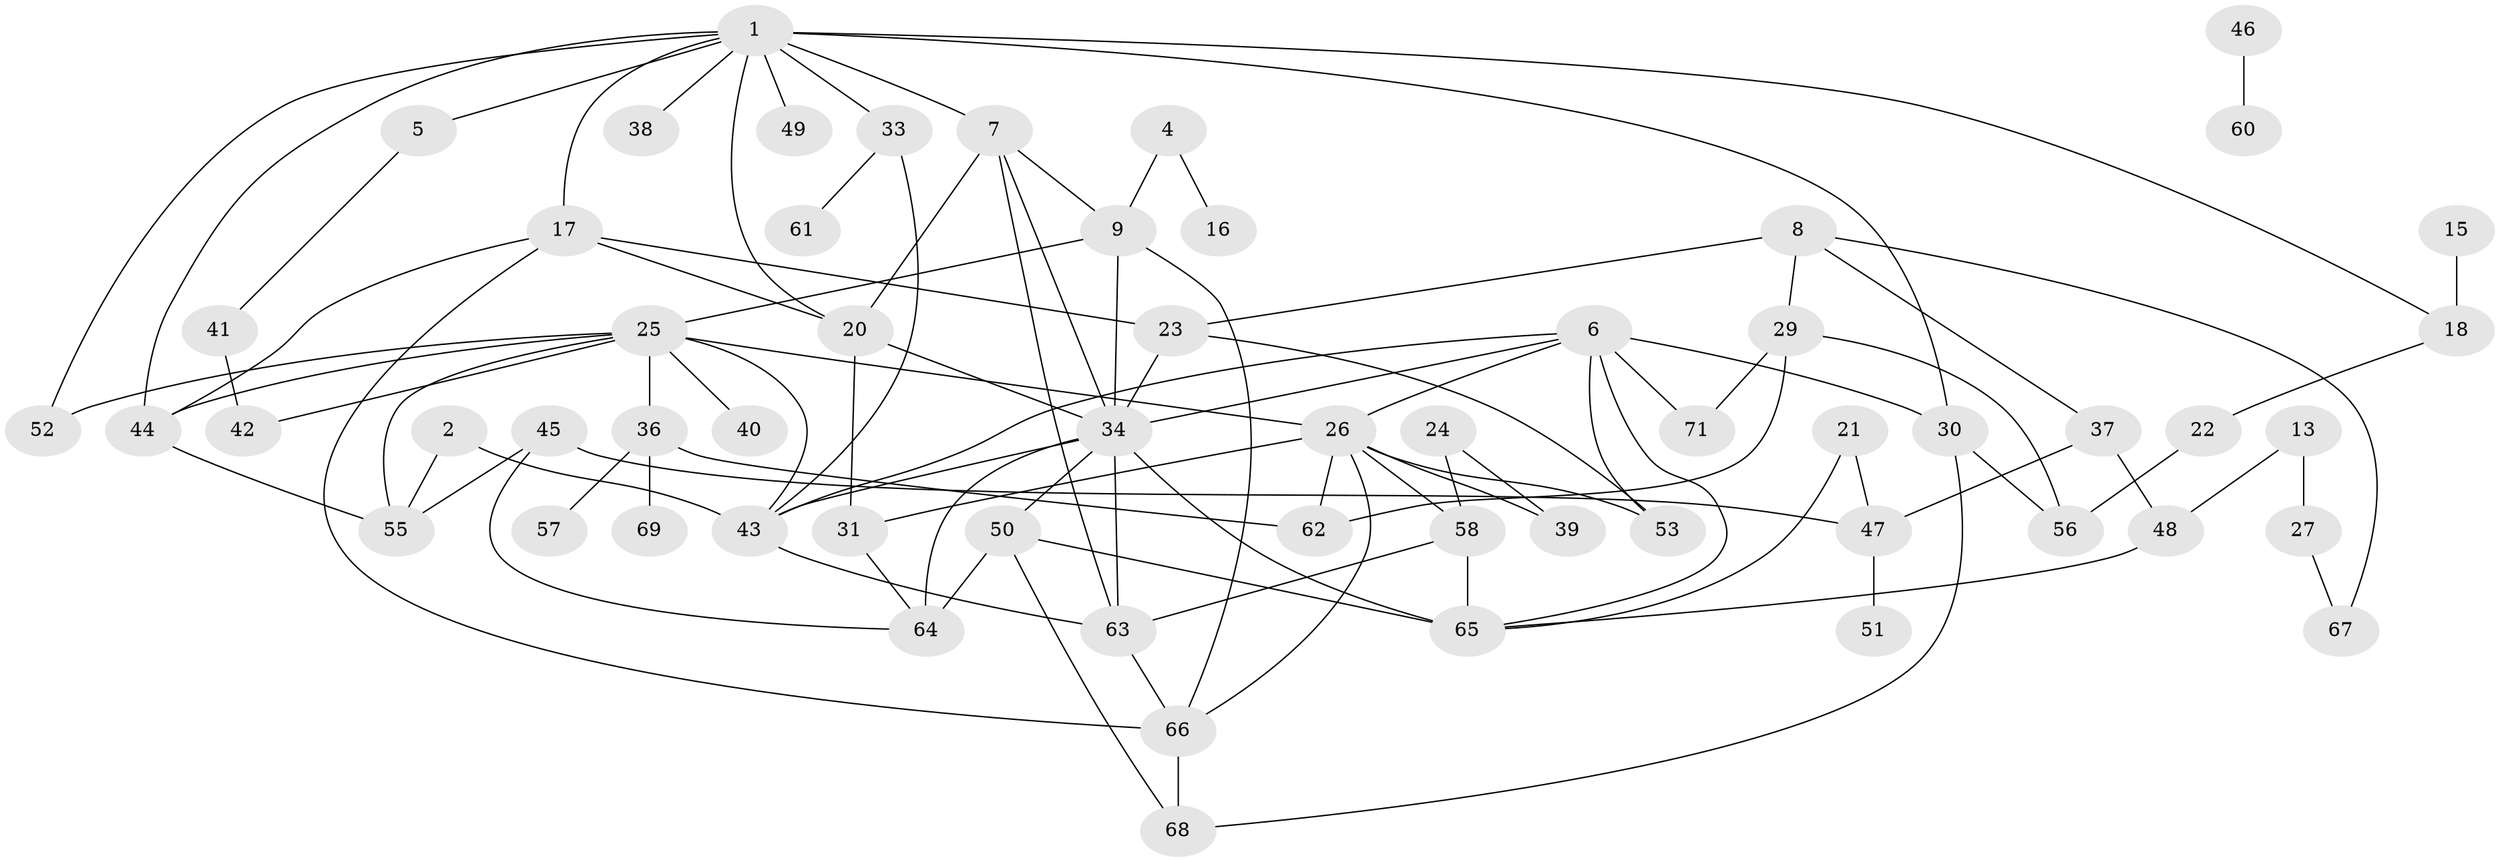 // original degree distribution, {2: 0.2847222222222222, 3: 0.24305555555555555, 0: 0.0763888888888889, 5: 0.05555555555555555, 4: 0.13194444444444445, 1: 0.1875, 6: 0.013888888888888888, 8: 0.006944444444444444}
// Generated by graph-tools (version 1.1) at 2025/33/03/09/25 02:33:55]
// undirected, 59 vertices, 100 edges
graph export_dot {
graph [start="1"]
  node [color=gray90,style=filled];
  1;
  2;
  4;
  5;
  6;
  7;
  8;
  9;
  13;
  15;
  16;
  17;
  18;
  20;
  21;
  22;
  23;
  24;
  25;
  26;
  27;
  29;
  30;
  31;
  33;
  34;
  36;
  37;
  38;
  39;
  40;
  41;
  42;
  43;
  44;
  45;
  46;
  47;
  48;
  49;
  50;
  51;
  52;
  53;
  55;
  56;
  57;
  58;
  60;
  61;
  62;
  63;
  64;
  65;
  66;
  67;
  68;
  69;
  71;
  1 -- 5 [weight=1.0];
  1 -- 7 [weight=2.0];
  1 -- 17 [weight=1.0];
  1 -- 18 [weight=1.0];
  1 -- 20 [weight=1.0];
  1 -- 30 [weight=1.0];
  1 -- 33 [weight=1.0];
  1 -- 38 [weight=1.0];
  1 -- 44 [weight=1.0];
  1 -- 49 [weight=1.0];
  1 -- 52 [weight=1.0];
  2 -- 43 [weight=1.0];
  2 -- 55 [weight=1.0];
  4 -- 9 [weight=1.0];
  4 -- 16 [weight=1.0];
  5 -- 41 [weight=1.0];
  6 -- 26 [weight=1.0];
  6 -- 30 [weight=1.0];
  6 -- 34 [weight=1.0];
  6 -- 43 [weight=1.0];
  6 -- 53 [weight=1.0];
  6 -- 65 [weight=1.0];
  6 -- 71 [weight=2.0];
  7 -- 9 [weight=1.0];
  7 -- 20 [weight=1.0];
  7 -- 34 [weight=1.0];
  7 -- 63 [weight=1.0];
  8 -- 23 [weight=1.0];
  8 -- 29 [weight=1.0];
  8 -- 37 [weight=1.0];
  8 -- 67 [weight=1.0];
  9 -- 25 [weight=1.0];
  9 -- 34 [weight=1.0];
  9 -- 66 [weight=1.0];
  13 -- 27 [weight=1.0];
  13 -- 48 [weight=1.0];
  15 -- 18 [weight=1.0];
  17 -- 20 [weight=1.0];
  17 -- 23 [weight=1.0];
  17 -- 44 [weight=1.0];
  17 -- 66 [weight=1.0];
  18 -- 22 [weight=1.0];
  20 -- 31 [weight=1.0];
  20 -- 34 [weight=1.0];
  21 -- 47 [weight=1.0];
  21 -- 65 [weight=1.0];
  22 -- 56 [weight=3.0];
  23 -- 34 [weight=1.0];
  23 -- 53 [weight=1.0];
  24 -- 39 [weight=1.0];
  24 -- 58 [weight=1.0];
  25 -- 26 [weight=1.0];
  25 -- 36 [weight=1.0];
  25 -- 40 [weight=1.0];
  25 -- 42 [weight=1.0];
  25 -- 43 [weight=1.0];
  25 -- 44 [weight=1.0];
  25 -- 52 [weight=1.0];
  25 -- 55 [weight=1.0];
  26 -- 31 [weight=1.0];
  26 -- 39 [weight=1.0];
  26 -- 53 [weight=1.0];
  26 -- 58 [weight=1.0];
  26 -- 62 [weight=1.0];
  26 -- 66 [weight=1.0];
  27 -- 67 [weight=1.0];
  29 -- 56 [weight=1.0];
  29 -- 62 [weight=1.0];
  29 -- 71 [weight=1.0];
  30 -- 56 [weight=1.0];
  30 -- 68 [weight=1.0];
  31 -- 64 [weight=1.0];
  33 -- 43 [weight=1.0];
  33 -- 61 [weight=1.0];
  34 -- 43 [weight=2.0];
  34 -- 50 [weight=1.0];
  34 -- 63 [weight=1.0];
  34 -- 64 [weight=2.0];
  34 -- 65 [weight=1.0];
  36 -- 57 [weight=1.0];
  36 -- 62 [weight=1.0];
  36 -- 69 [weight=1.0];
  37 -- 47 [weight=1.0];
  37 -- 48 [weight=1.0];
  41 -- 42 [weight=1.0];
  43 -- 63 [weight=2.0];
  44 -- 55 [weight=1.0];
  45 -- 47 [weight=1.0];
  45 -- 55 [weight=1.0];
  45 -- 64 [weight=1.0];
  46 -- 60 [weight=1.0];
  47 -- 51 [weight=2.0];
  48 -- 65 [weight=1.0];
  50 -- 64 [weight=1.0];
  50 -- 65 [weight=1.0];
  50 -- 68 [weight=1.0];
  58 -- 63 [weight=1.0];
  58 -- 65 [weight=2.0];
  63 -- 66 [weight=1.0];
  66 -- 68 [weight=1.0];
}
